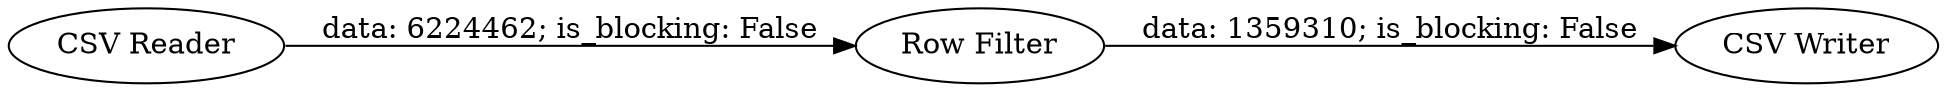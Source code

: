 digraph {
	"-5654529179991461089_2" [label="CSV Writer"]
	"-5654529179991461089_3" [label="Row Filter"]
	"-5654529179991461089_1" [label="CSV Reader"]
	"-5654529179991461089_3" -> "-5654529179991461089_2" [label="data: 1359310; is_blocking: False"]
	"-5654529179991461089_1" -> "-5654529179991461089_3" [label="data: 6224462; is_blocking: False"]
	rankdir=LR
}
